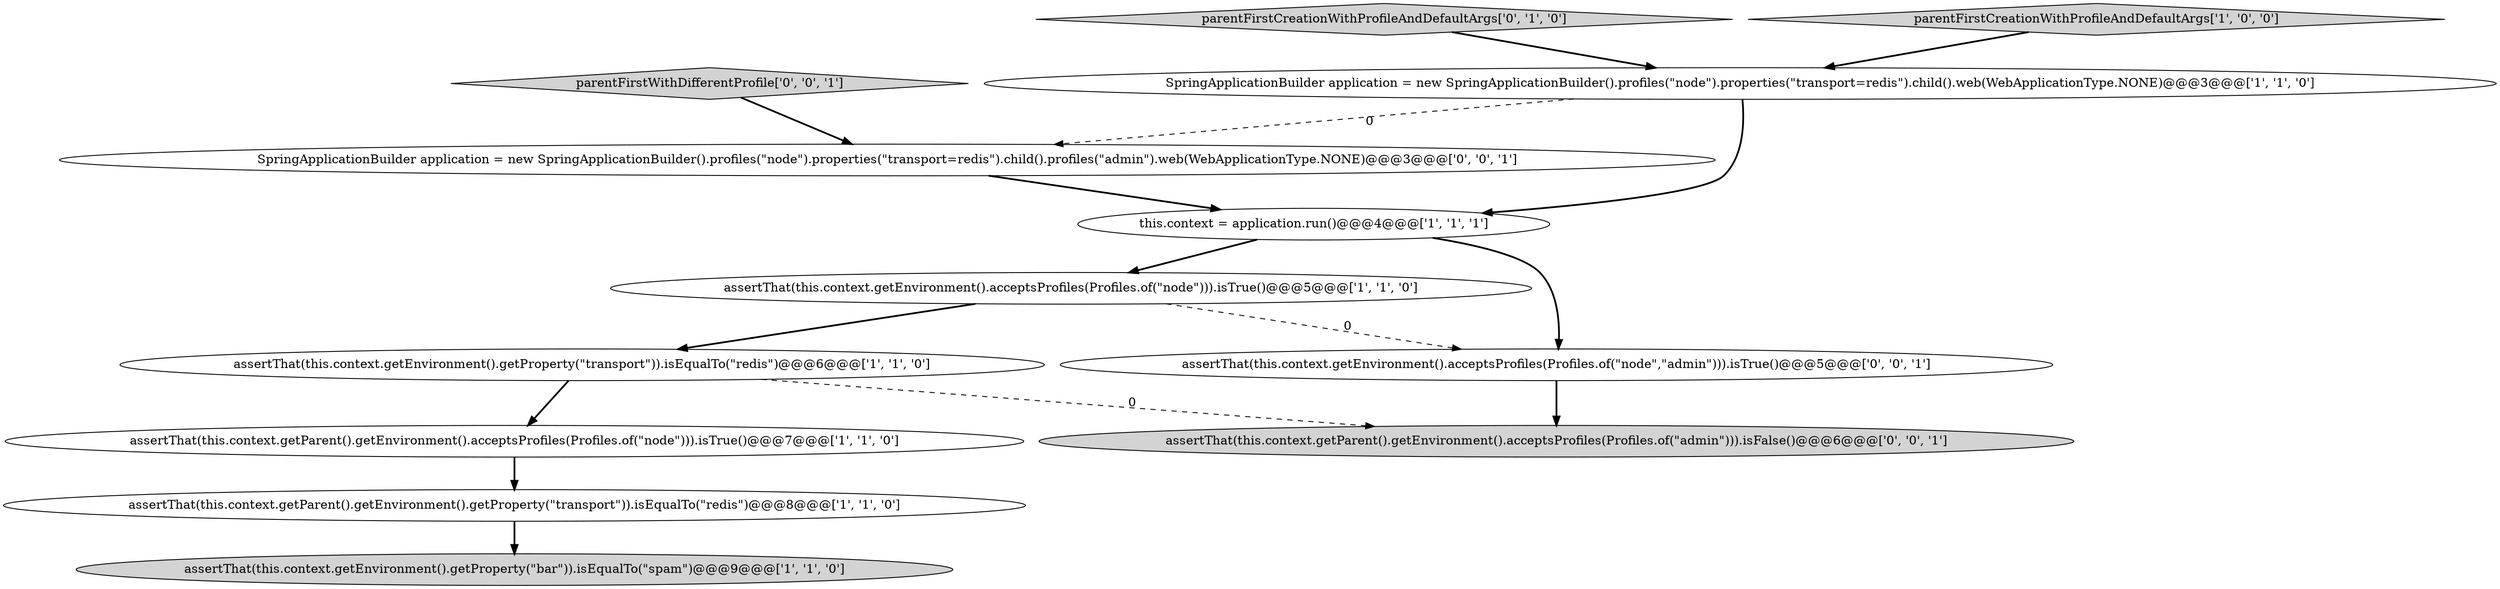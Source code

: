 digraph {
1 [style = filled, label = "assertThat(this.context.getEnvironment().acceptsProfiles(Profiles.of(\"node\"))).isTrue()@@@5@@@['1', '1', '0']", fillcolor = white, shape = ellipse image = "AAA0AAABBB1BBB"];
0 [style = filled, label = "assertThat(this.context.getParent().getEnvironment().acceptsProfiles(Profiles.of(\"node\"))).isTrue()@@@7@@@['1', '1', '0']", fillcolor = white, shape = ellipse image = "AAA0AAABBB1BBB"];
2 [style = filled, label = "assertThat(this.context.getParent().getEnvironment().getProperty(\"transport\")).isEqualTo(\"redis\")@@@8@@@['1', '1', '0']", fillcolor = white, shape = ellipse image = "AAA0AAABBB1BBB"];
5 [style = filled, label = "assertThat(this.context.getEnvironment().getProperty(\"transport\")).isEqualTo(\"redis\")@@@6@@@['1', '1', '0']", fillcolor = white, shape = ellipse image = "AAA0AAABBB1BBB"];
8 [style = filled, label = "parentFirstCreationWithProfileAndDefaultArgs['0', '1', '0']", fillcolor = lightgray, shape = diamond image = "AAA0AAABBB2BBB"];
3 [style = filled, label = "assertThat(this.context.getEnvironment().getProperty(\"bar\")).isEqualTo(\"spam\")@@@9@@@['1', '1', '0']", fillcolor = lightgray, shape = ellipse image = "AAA0AAABBB1BBB"];
10 [style = filled, label = "SpringApplicationBuilder application = new SpringApplicationBuilder().profiles(\"node\").properties(\"transport=redis\").child().profiles(\"admin\").web(WebApplicationType.NONE)@@@3@@@['0', '0', '1']", fillcolor = white, shape = ellipse image = "AAA0AAABBB3BBB"];
7 [style = filled, label = "this.context = application.run()@@@4@@@['1', '1', '1']", fillcolor = white, shape = ellipse image = "AAA0AAABBB1BBB"];
12 [style = filled, label = "parentFirstWithDifferentProfile['0', '0', '1']", fillcolor = lightgray, shape = diamond image = "AAA0AAABBB3BBB"];
4 [style = filled, label = "SpringApplicationBuilder application = new SpringApplicationBuilder().profiles(\"node\").properties(\"transport=redis\").child().web(WebApplicationType.NONE)@@@3@@@['1', '1', '0']", fillcolor = white, shape = ellipse image = "AAA0AAABBB1BBB"];
9 [style = filled, label = "assertThat(this.context.getParent().getEnvironment().acceptsProfiles(Profiles.of(\"admin\"))).isFalse()@@@6@@@['0', '0', '1']", fillcolor = lightgray, shape = ellipse image = "AAA0AAABBB3BBB"];
11 [style = filled, label = "assertThat(this.context.getEnvironment().acceptsProfiles(Profiles.of(\"node\",\"admin\"))).isTrue()@@@5@@@['0', '0', '1']", fillcolor = white, shape = ellipse image = "AAA0AAABBB3BBB"];
6 [style = filled, label = "parentFirstCreationWithProfileAndDefaultArgs['1', '0', '0']", fillcolor = lightgray, shape = diamond image = "AAA0AAABBB1BBB"];
1->5 [style = bold, label=""];
6->4 [style = bold, label=""];
5->9 [style = dashed, label="0"];
12->10 [style = bold, label=""];
7->11 [style = bold, label=""];
7->1 [style = bold, label=""];
8->4 [style = bold, label=""];
4->10 [style = dashed, label="0"];
5->0 [style = bold, label=""];
11->9 [style = bold, label=""];
10->7 [style = bold, label=""];
1->11 [style = dashed, label="0"];
4->7 [style = bold, label=""];
2->3 [style = bold, label=""];
0->2 [style = bold, label=""];
}
